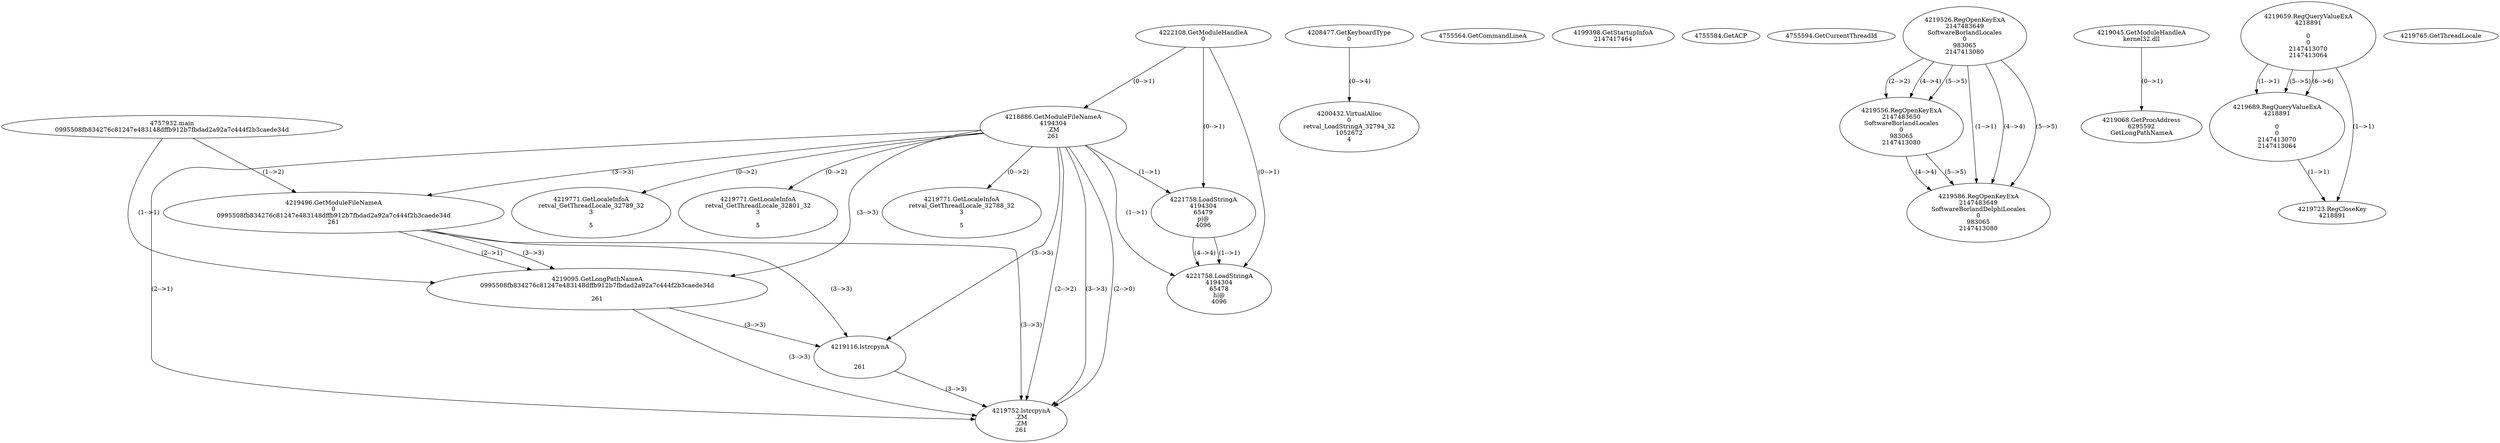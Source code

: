 // Global SCDG with merge call
digraph {
	0 [label="4757932.main
0995508fb834276c81247e483148dffb912b7fbdad2a92a7c444f2b3caede34d"]
	1 [label="4222108.GetModuleHandleA
0"]
	2 [label="4208477.GetKeyboardType
0"]
	3 [label="4755564.GetCommandLineA
"]
	4 [label="4199398.GetStartupInfoA
2147417464"]
	5 [label="4755584.GetACP
"]
	6 [label="4755594.GetCurrentThreadId
"]
	7 [label="4218886.GetModuleFileNameA
4194304
.ZM
261"]
	1 -> 7 [label="(0-->1)"]
	8 [label="4219496.GetModuleFileNameA
0
0995508fb834276c81247e483148dffb912b7fbdad2a92a7c444f2b3caede34d
261"]
	0 -> 8 [label="(1-->2)"]
	7 -> 8 [label="(3-->3)"]
	9 [label="4219526.RegOpenKeyExA
2147483649
Software\Borland\Locales
0
983065
2147413080"]
	10 [label="4219556.RegOpenKeyExA
2147483650
Software\Borland\Locales
0
983065
2147413080"]
	9 -> 10 [label="(2-->2)"]
	9 -> 10 [label="(4-->4)"]
	9 -> 10 [label="(5-->5)"]
	11 [label="4219586.RegOpenKeyExA
2147483649
Software\Borland\Delphi\Locales
0
983065
2147413080"]
	9 -> 11 [label="(1-->1)"]
	9 -> 11 [label="(4-->4)"]
	10 -> 11 [label="(4-->4)"]
	9 -> 11 [label="(5-->5)"]
	10 -> 11 [label="(5-->5)"]
	12 [label="4219045.GetModuleHandleA
kernel32.dll"]
	13 [label="4219068.GetProcAddress
6295592
GetLongPathNameA"]
	12 -> 13 [label="(0-->1)"]
	14 [label="4219095.GetLongPathNameA
0995508fb834276c81247e483148dffb912b7fbdad2a92a7c444f2b3caede34d

261"]
	0 -> 14 [label="(1-->1)"]
	8 -> 14 [label="(2-->1)"]
	7 -> 14 [label="(3-->3)"]
	8 -> 14 [label="(3-->3)"]
	15 [label="4219116.lstrcpynA


261"]
	7 -> 15 [label="(3-->3)"]
	8 -> 15 [label="(3-->3)"]
	14 -> 15 [label="(3-->3)"]
	16 [label="4219659.RegQueryValueExA
4218891

0
0
2147413070
2147413064"]
	17 [label="4219689.RegQueryValueExA
4218891

0
0
2147413070
2147413064"]
	16 -> 17 [label="(1-->1)"]
	16 -> 17 [label="(5-->5)"]
	16 -> 17 [label="(6-->6)"]
	18 [label="4219723.RegCloseKey
4218891"]
	16 -> 18 [label="(1-->1)"]
	17 -> 18 [label="(1-->1)"]
	19 [label="4219752.lstrcpynA
.ZM
.ZM
261"]
	7 -> 19 [label="(2-->1)"]
	7 -> 19 [label="(2-->2)"]
	7 -> 19 [label="(3-->3)"]
	8 -> 19 [label="(3-->3)"]
	14 -> 19 [label="(3-->3)"]
	15 -> 19 [label="(3-->3)"]
	7 -> 19 [label="(2-->0)"]
	20 [label="4219765.GetThreadLocale
"]
	21 [label="4219771.GetLocaleInfoA
retval_GetThreadLocale_32788_32
3

5"]
	7 -> 21 [label="(0-->2)"]
	22 [label="4221758.LoadStringA
4194304
65479
p|@
4096"]
	1 -> 22 [label="(0-->1)"]
	7 -> 22 [label="(1-->1)"]
	23 [label="4219771.GetLocaleInfoA
retval_GetThreadLocale_32789_32
3

5"]
	7 -> 23 [label="(0-->2)"]
	24 [label="4219771.GetLocaleInfoA
retval_GetThreadLocale_32801_32
3

5"]
	7 -> 24 [label="(0-->2)"]
	25 [label="4221758.LoadStringA
4194304
65478
h|@
4096"]
	1 -> 25 [label="(0-->1)"]
	7 -> 25 [label="(1-->1)"]
	22 -> 25 [label="(1-->1)"]
	22 -> 25 [label="(4-->4)"]
	26 [label="4200432.VirtualAlloc
0
retval_LoadStringA_32794_32
1052672
4"]
	2 -> 26 [label="(0-->4)"]
}

